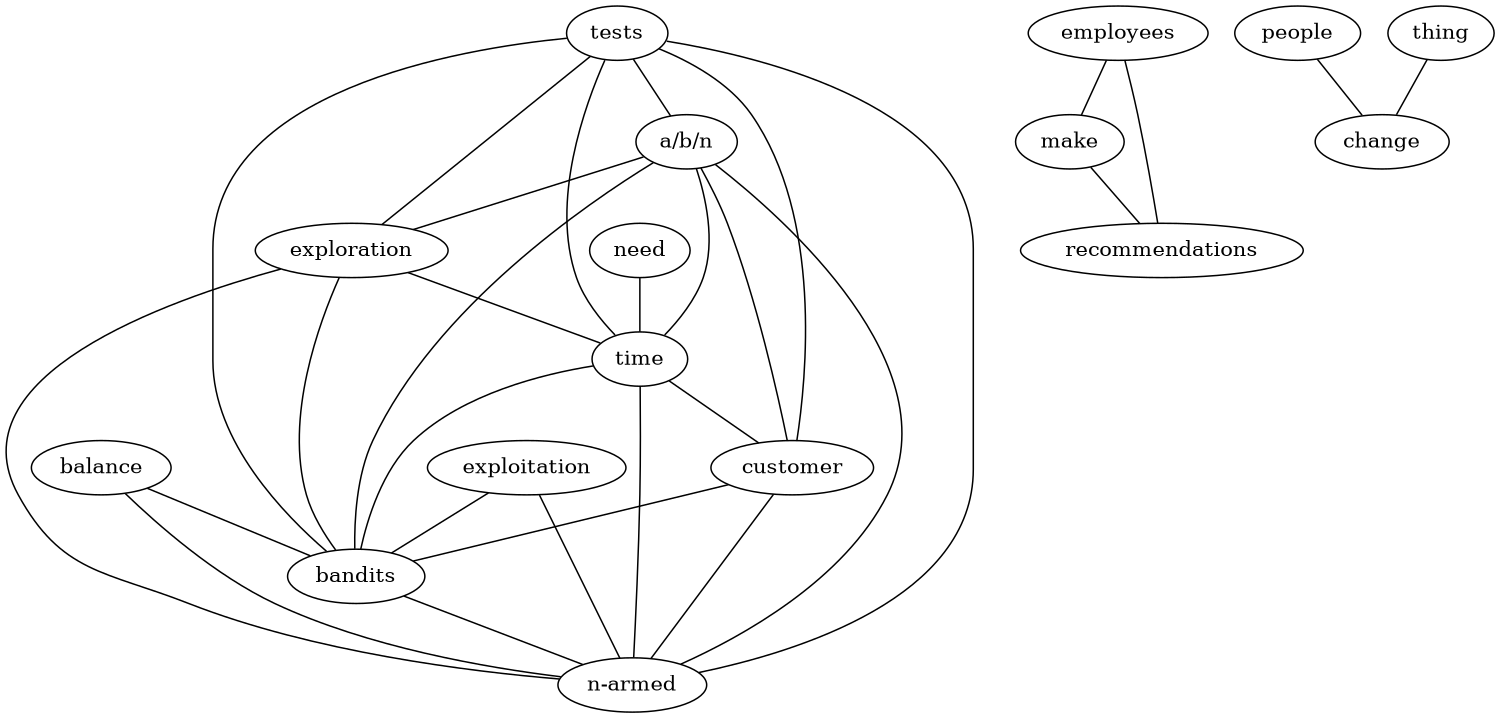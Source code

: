 graph keygraph {
graph [size="10,10"]
balance--bandits
balance--"n-armed"
employees--make
employees--recommendations
make--recommendations
tests--exploration
tests--time
tests--customer
"a/b/n"--exploration
"a/b/n"--time
"a/b/n"--customer
people--change
exploration--time
need--time
time--bandits
time--"n-armed"
customer--bandits
customer--"n-armed"
thing--change
exploitation--bandits
exploitation--"n-armed"
exploration--bandits
exploration--"n-armed"
time--customer
tests--"a/b/n"
tests--bandits
tests--"n-armed"
"a/b/n"--bandits
"a/b/n"--"n-armed"
bandits--"n-armed"
}